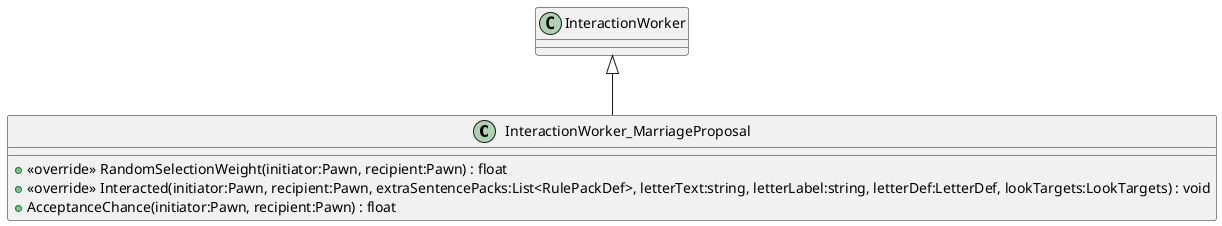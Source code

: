 @startuml
class InteractionWorker_MarriageProposal {
    + <<override>> RandomSelectionWeight(initiator:Pawn, recipient:Pawn) : float
    + <<override>> Interacted(initiator:Pawn, recipient:Pawn, extraSentencePacks:List<RulePackDef>, letterText:string, letterLabel:string, letterDef:LetterDef, lookTargets:LookTargets) : void
    + AcceptanceChance(initiator:Pawn, recipient:Pawn) : float
}
InteractionWorker <|-- InteractionWorker_MarriageProposal
@enduml

